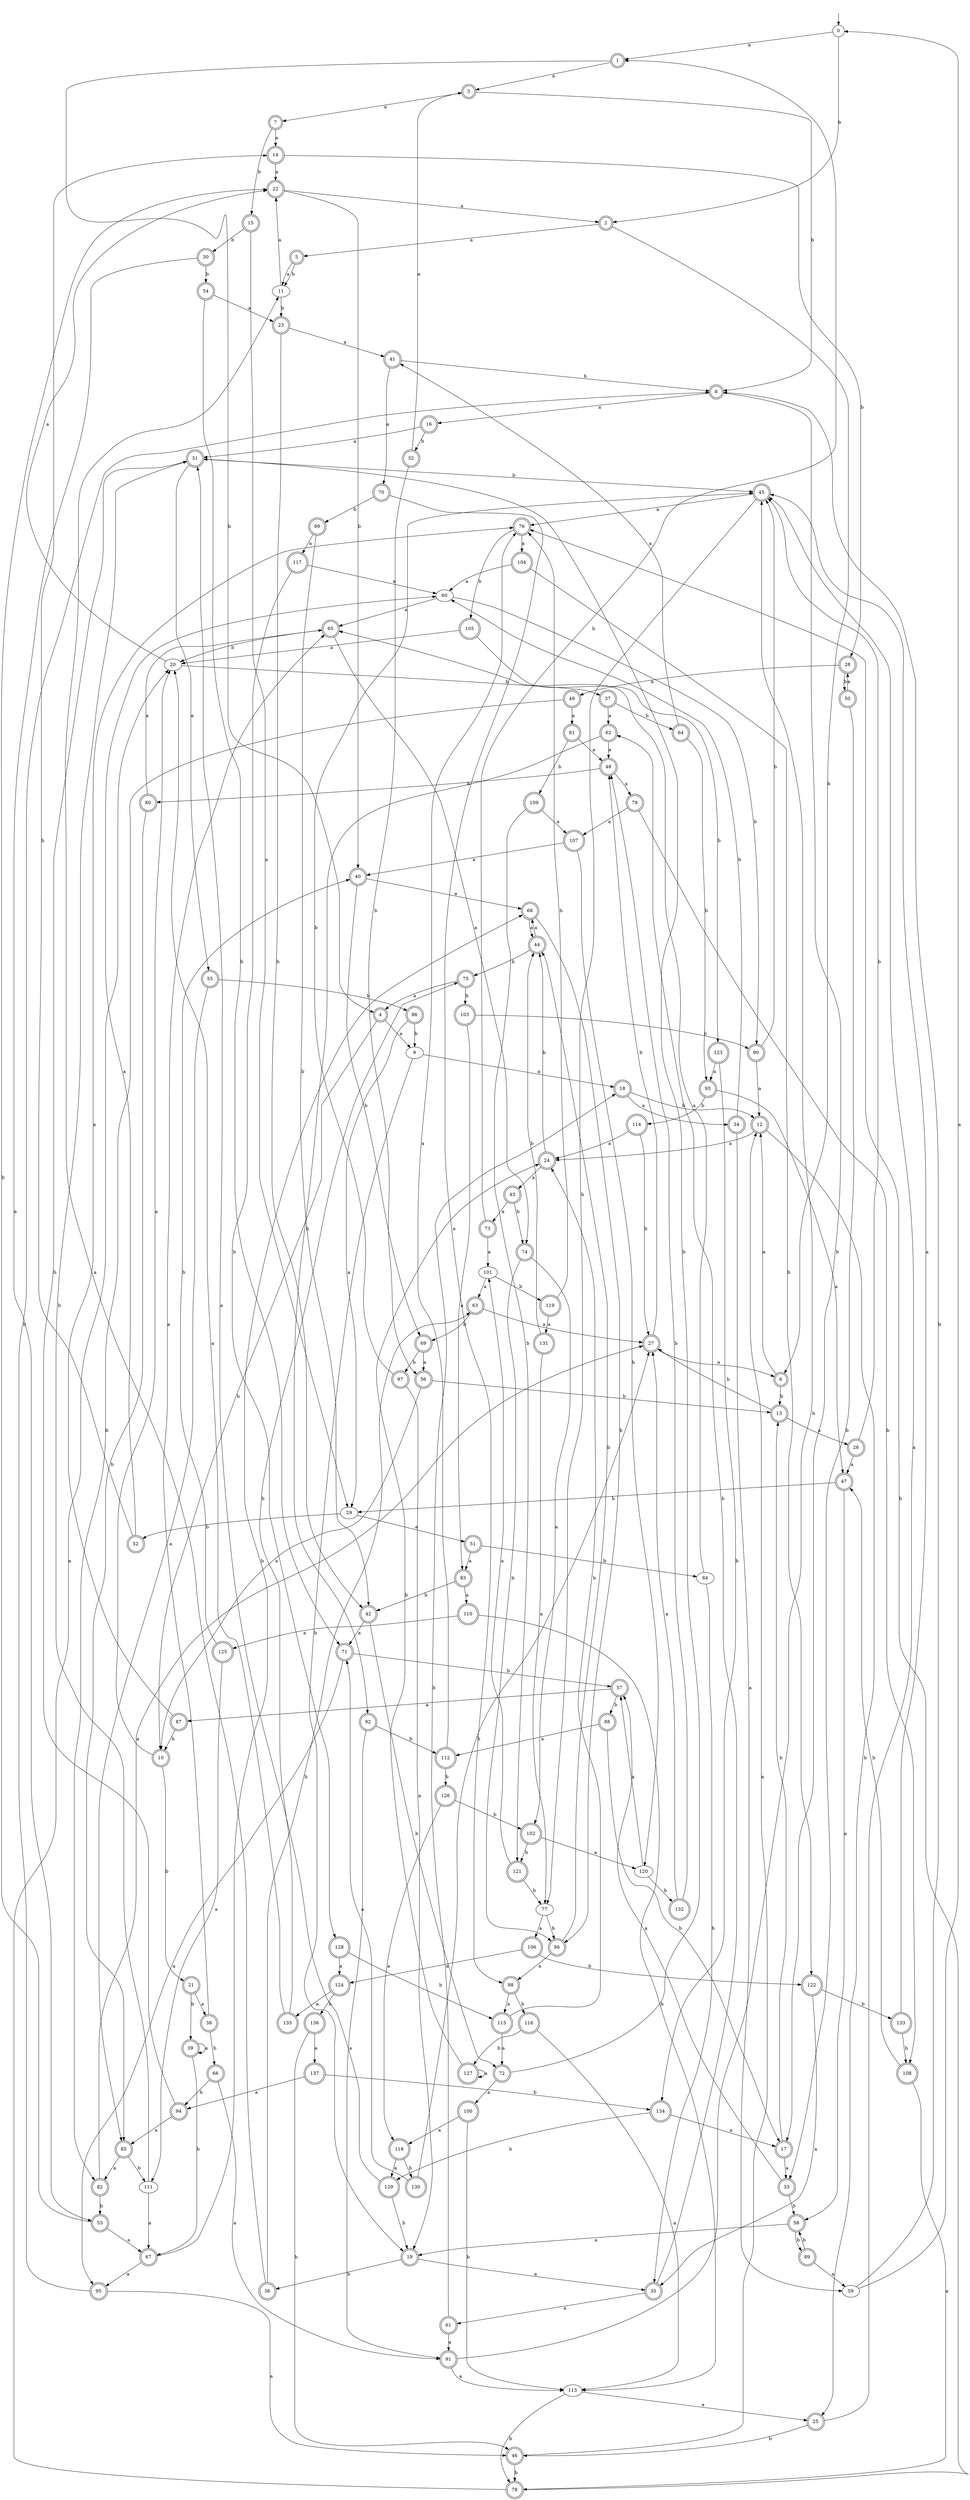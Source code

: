digraph RandomDFA {
  __start0 [label="", shape=none];
  __start0 -> 0 [label=""];
  0 [shape=circle]
  0 -> 1 [label="a"]
  0 -> 2 [label="b"]
  1 [shape=doublecircle]
  1 -> 3 [label="a"]
  1 -> 4 [label="b"]
  2 [shape=doublecircle]
  2 -> 5 [label="a"]
  2 -> 6 [label="b"]
  3 [shape=doublecircle]
  3 -> 7 [label="a"]
  3 -> 8 [label="b"]
  4 [shape=doublecircle]
  4 -> 9 [label="a"]
  4 -> 10 [label="b"]
  5 [shape=doublecircle]
  5 -> 11 [label="a"]
  5 -> 11 [label="b"]
  6 [shape=doublecircle]
  6 -> 12 [label="a"]
  6 -> 13 [label="b"]
  7 [shape=doublecircle]
  7 -> 14 [label="a"]
  7 -> 15 [label="b"]
  8 [shape=doublecircle]
  8 -> 16 [label="a"]
  8 -> 17 [label="b"]
  9
  9 -> 18 [label="a"]
  9 -> 19 [label="b"]
  10 [shape=doublecircle]
  10 -> 20 [label="a"]
  10 -> 21 [label="b"]
  11
  11 -> 22 [label="a"]
  11 -> 23 [label="b"]
  12 [shape=doublecircle]
  12 -> 24 [label="a"]
  12 -> 25 [label="b"]
  13 [shape=doublecircle]
  13 -> 26 [label="a"]
  13 -> 27 [label="b"]
  14 [shape=doublecircle]
  14 -> 22 [label="a"]
  14 -> 28 [label="b"]
  15 [shape=doublecircle]
  15 -> 29 [label="a"]
  15 -> 30 [label="b"]
  16 [shape=doublecircle]
  16 -> 31 [label="a"]
  16 -> 32 [label="b"]
  17 [shape=doublecircle]
  17 -> 33 [label="a"]
  17 -> 13 [label="b"]
  18 [shape=doublecircle]
  18 -> 34 [label="a"]
  18 -> 12 [label="b"]
  19 [shape=doublecircle]
  19 -> 35 [label="a"]
  19 -> 36 [label="b"]
  20
  20 -> 22 [label="a"]
  20 -> 37 [label="b"]
  21 [shape=doublecircle]
  21 -> 38 [label="a"]
  21 -> 39 [label="b"]
  22 [shape=doublecircle]
  22 -> 2 [label="a"]
  22 -> 40 [label="b"]
  23 [shape=doublecircle]
  23 -> 41 [label="a"]
  23 -> 42 [label="b"]
  24 [shape=doublecircle]
  24 -> 43 [label="a"]
  24 -> 44 [label="b"]
  25 [shape=doublecircle]
  25 -> 45 [label="a"]
  25 -> 46 [label="b"]
  26 [shape=doublecircle]
  26 -> 47 [label="a"]
  26 -> 45 [label="b"]
  27 [shape=doublecircle]
  27 -> 6 [label="a"]
  27 -> 48 [label="b"]
  28 [shape=doublecircle]
  28 -> 49 [label="a"]
  28 -> 50 [label="b"]
  29
  29 -> 51 [label="a"]
  29 -> 52 [label="b"]
  30 [shape=doublecircle]
  30 -> 53 [label="a"]
  30 -> 54 [label="b"]
  31 [shape=doublecircle]
  31 -> 55 [label="a"]
  31 -> 45 [label="b"]
  32 [shape=doublecircle]
  32 -> 3 [label="a"]
  32 -> 56 [label="b"]
  33 [shape=doublecircle]
  33 -> 57 [label="a"]
  33 -> 58 [label="b"]
  34 [shape=doublecircle]
  34 -> 59 [label="a"]
  34 -> 60 [label="b"]
  35 [shape=doublecircle]
  35 -> 61 [label="a"]
  35 -> 62 [label="b"]
  36 [shape=doublecircle]
  36 -> 11 [label="a"]
  36 -> 63 [label="b"]
  37 [shape=doublecircle]
  37 -> 62 [label="a"]
  37 -> 64 [label="b"]
  38 [shape=doublecircle]
  38 -> 65 [label="a"]
  38 -> 66 [label="b"]
  39 [shape=doublecircle]
  39 -> 39 [label="a"]
  39 -> 67 [label="b"]
  40 [shape=doublecircle]
  40 -> 68 [label="a"]
  40 -> 69 [label="b"]
  41 [shape=doublecircle]
  41 -> 70 [label="a"]
  41 -> 8 [label="b"]
  42 [shape=doublecircle]
  42 -> 71 [label="a"]
  42 -> 72 [label="b"]
  43 [shape=doublecircle]
  43 -> 73 [label="a"]
  43 -> 74 [label="b"]
  44 [shape=doublecircle]
  44 -> 68 [label="a"]
  44 -> 75 [label="b"]
  45 [shape=doublecircle]
  45 -> 76 [label="a"]
  45 -> 77 [label="b"]
  46 [shape=doublecircle]
  46 -> 12 [label="a"]
  46 -> 78 [label="b"]
  47 [shape=doublecircle]
  47 -> 58 [label="a"]
  47 -> 29 [label="b"]
  48 [shape=doublecircle]
  48 -> 79 [label="a"]
  48 -> 80 [label="b"]
  49 [shape=doublecircle]
  49 -> 81 [label="a"]
  49 -> 82 [label="b"]
  50 [shape=doublecircle]
  50 -> 28 [label="a"]
  50 -> 33 [label="b"]
  51 [shape=doublecircle]
  51 -> 83 [label="a"]
  51 -> 84 [label="b"]
  52 [shape=doublecircle]
  52 -> 60 [label="a"]
  52 -> 14 [label="b"]
  53 [shape=doublecircle]
  53 -> 67 [label="a"]
  53 -> 22 [label="b"]
  54 [shape=doublecircle]
  54 -> 23 [label="a"]
  54 -> 71 [label="b"]
  55 [shape=doublecircle]
  55 -> 85 [label="a"]
  55 -> 86 [label="b"]
  56 [shape=doublecircle]
  56 -> 10 [label="a"]
  56 -> 13 [label="b"]
  57 [shape=doublecircle]
  57 -> 87 [label="a"]
  57 -> 88 [label="b"]
  58 [shape=doublecircle]
  58 -> 19 [label="a"]
  58 -> 89 [label="b"]
  59
  59 -> 0 [label="a"]
  59 -> 8 [label="b"]
  60
  60 -> 65 [label="a"]
  60 -> 90 [label="b"]
  61 [shape=doublecircle]
  61 -> 91 [label="a"]
  61 -> 18 [label="b"]
  62 [shape=doublecircle]
  62 -> 48 [label="a"]
  62 -> 92 [label="b"]
  63 [shape=doublecircle]
  63 -> 27 [label="a"]
  63 -> 69 [label="b"]
  64 [shape=doublecircle]
  64 -> 41 [label="a"]
  64 -> 93 [label="b"]
  65 [shape=doublecircle]
  65 -> 74 [label="a"]
  65 -> 20 [label="b"]
  66 [shape=doublecircle]
  66 -> 91 [label="a"]
  66 -> 94 [label="b"]
  67 [shape=doublecircle]
  67 -> 95 [label="a"]
  67 -> 68 [label="b"]
  68 [shape=doublecircle]
  68 -> 44 [label="a"]
  68 -> 96 [label="b"]
  69 [shape=doublecircle]
  69 -> 56 [label="a"]
  69 -> 97 [label="b"]
  70 [shape=doublecircle]
  70 -> 98 [label="a"]
  70 -> 99 [label="b"]
  71 [shape=doublecircle]
  71 -> 95 [label="a"]
  71 -> 57 [label="b"]
  72 [shape=doublecircle]
  72 -> 100 [label="a"]
  72 -> 31 [label="b"]
  73 [shape=doublecircle]
  73 -> 101 [label="a"]
  73 -> 1 [label="b"]
  74 [shape=doublecircle]
  74 -> 102 [label="a"]
  74 -> 96 [label="b"]
  75 [shape=doublecircle]
  75 -> 4 [label="a"]
  75 -> 103 [label="b"]
  76 [shape=doublecircle]
  76 -> 104 [label="a"]
  76 -> 105 [label="b"]
  77
  77 -> 106 [label="a"]
  77 -> 96 [label="b"]
  78 [shape=doublecircle]
  78 -> 20 [label="a"]
  78 -> 76 [label="b"]
  79 [shape=doublecircle]
  79 -> 107 [label="a"]
  79 -> 108 [label="b"]
  80 [shape=doublecircle]
  80 -> 65 [label="a"]
  80 -> 85 [label="b"]
  81 [shape=doublecircle]
  81 -> 48 [label="a"]
  81 -> 109 [label="b"]
  82 [shape=doublecircle]
  82 -> 27 [label="a"]
  82 -> 53 [label="b"]
  83 [shape=doublecircle]
  83 -> 110 [label="a"]
  83 -> 42 [label="b"]
  84
  84 -> 65 [label="a"]
  84 -> 35 [label="b"]
  85 [shape=doublecircle]
  85 -> 82 [label="a"]
  85 -> 111 [label="b"]
  86 [shape=doublecircle]
  86 -> 29 [label="a"]
  86 -> 9 [label="b"]
  87 [shape=doublecircle]
  87 -> 76 [label="a"]
  87 -> 10 [label="b"]
  88 [shape=doublecircle]
  88 -> 112 [label="a"]
  88 -> 17 [label="b"]
  89 [shape=doublecircle]
  89 -> 59 [label="a"]
  89 -> 58 [label="b"]
  90 [shape=doublecircle]
  90 -> 12 [label="a"]
  90 -> 45 [label="b"]
  91 [shape=doublecircle]
  91 -> 113 [label="a"]
  91 -> 45 [label="b"]
  92 [shape=doublecircle]
  92 -> 91 [label="a"]
  92 -> 112 [label="b"]
  93 [shape=doublecircle]
  93 -> 47 [label="a"]
  93 -> 114 [label="b"]
  94 [shape=doublecircle]
  94 -> 85 [label="a"]
  94 -> 31 [label="b"]
  95 [shape=doublecircle]
  95 -> 46 [label="a"]
  95 -> 8 [label="b"]
  96 [shape=doublecircle]
  96 -> 98 [label="a"]
  96 -> 44 [label="b"]
  97 [shape=doublecircle]
  97 -> 19 [label="a"]
  97 -> 45 [label="b"]
  98 [shape=doublecircle]
  98 -> 115 [label="a"]
  98 -> 116 [label="b"]
  99 [shape=doublecircle]
  99 -> 117 [label="a"]
  99 -> 42 [label="b"]
  100 [shape=doublecircle]
  100 -> 118 [label="a"]
  100 -> 113 [label="b"]
  101
  101 -> 63 [label="a"]
  101 -> 119 [label="b"]
  102 [shape=doublecircle]
  102 -> 120 [label="a"]
  102 -> 121 [label="b"]
  103 [shape=doublecircle]
  103 -> 83 [label="a"]
  103 -> 90 [label="b"]
  104 [shape=doublecircle]
  104 -> 60 [label="a"]
  104 -> 122 [label="b"]
  105 [shape=doublecircle]
  105 -> 20 [label="a"]
  105 -> 123 [label="b"]
  106 [shape=doublecircle]
  106 -> 124 [label="a"]
  106 -> 122 [label="b"]
  107 [shape=doublecircle]
  107 -> 40 [label="a"]
  107 -> 120 [label="b"]
  108 [shape=doublecircle]
  108 -> 78 [label="a"]
  108 -> 47 [label="b"]
  109 [shape=doublecircle]
  109 -> 107 [label="a"]
  109 -> 121 [label="b"]
  110 [shape=doublecircle]
  110 -> 125 [label="a"]
  110 -> 113 [label="b"]
  111
  111 -> 67 [label="a"]
  111 -> 31 [label="b"]
  112 [shape=doublecircle]
  112 -> 76 [label="a"]
  112 -> 126 [label="b"]
  113
  113 -> 25 [label="a"]
  113 -> 78 [label="b"]
  114 [shape=doublecircle]
  114 -> 24 [label="a"]
  114 -> 27 [label="b"]
  115 [shape=doublecircle]
  115 -> 72 [label="a"]
  115 -> 24 [label="b"]
  116 [shape=doublecircle]
  116 -> 113 [label="a"]
  116 -> 127 [label="b"]
  117 [shape=doublecircle]
  117 -> 60 [label="a"]
  117 -> 128 [label="b"]
  118 [shape=doublecircle]
  118 -> 129 [label="a"]
  118 -> 130 [label="b"]
  119 [shape=doublecircle]
  119 -> 131 [label="a"]
  119 -> 76 [label="b"]
  120
  120 -> 57 [label="a"]
  120 -> 132 [label="b"]
  121 [shape=doublecircle]
  121 -> 101 [label="a"]
  121 -> 77 [label="b"]
  122 [shape=doublecircle]
  122 -> 35 [label="a"]
  122 -> 133 [label="b"]
  123 [shape=doublecircle]
  123 -> 93 [label="a"]
  123 -> 134 [label="b"]
  124 [shape=doublecircle]
  124 -> 135 [label="a"]
  124 -> 136 [label="b"]
  125 [shape=doublecircle]
  125 -> 111 [label="a"]
  125 -> 40 [label="b"]
  126 [shape=doublecircle]
  126 -> 118 [label="a"]
  126 -> 102 [label="b"]
  127 [shape=doublecircle]
  127 -> 127 [label="a"]
  127 -> 24 [label="b"]
  128 [shape=doublecircle]
  128 -> 124 [label="a"]
  128 -> 115 [label="b"]
  129 [shape=doublecircle]
  129 -> 31 [label="a"]
  129 -> 19 [label="b"]
  130 [shape=doublecircle]
  130 -> 71 [label="a"]
  130 -> 27 [label="b"]
  131 [shape=doublecircle]
  131 -> 77 [label="a"]
  131 -> 44 [label="b"]
  132 [shape=doublecircle]
  132 -> 27 [label="a"]
  132 -> 48 [label="b"]
  133 [shape=doublecircle]
  133 -> 45 [label="a"]
  133 -> 108 [label="b"]
  134 [shape=doublecircle]
  134 -> 17 [label="a"]
  134 -> 129 [label="b"]
  135 [shape=doublecircle]
  135 -> 20 [label="a"]
  135 -> 75 [label="b"]
  136 [shape=doublecircle]
  136 -> 137 [label="a"]
  136 -> 46 [label="b"]
  137 [shape=doublecircle]
  137 -> 94 [label="a"]
  137 -> 134 [label="b"]
}
